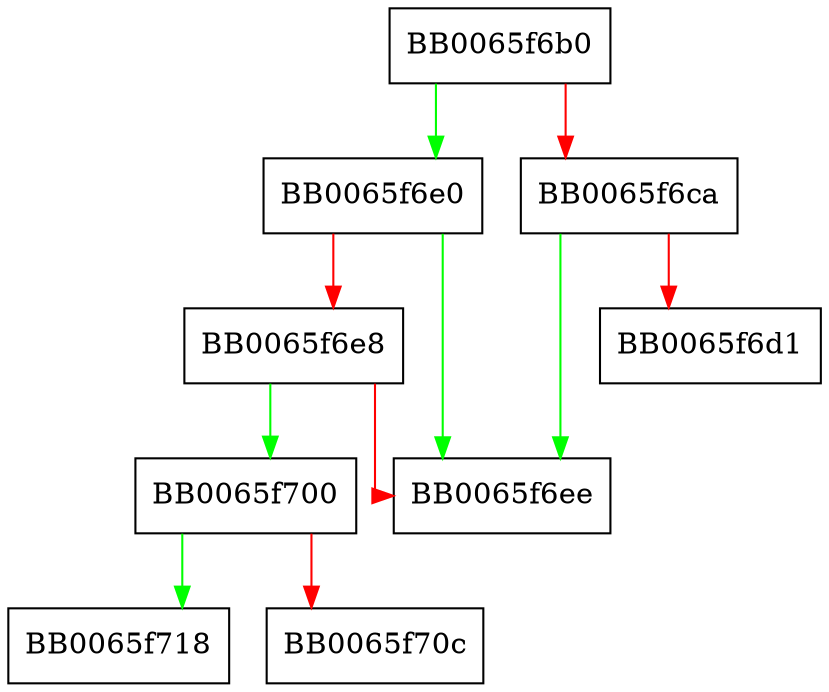 digraph ASIdOrRange_cmp {
  node [shape="box"];
  graph [splines=ortho];
  BB0065f6b0 -> BB0065f6e0 [color="green"];
  BB0065f6b0 -> BB0065f6ca [color="red"];
  BB0065f6ca -> BB0065f6ee [color="green"];
  BB0065f6ca -> BB0065f6d1 [color="red"];
  BB0065f6e0 -> BB0065f6ee [color="green"];
  BB0065f6e0 -> BB0065f6e8 [color="red"];
  BB0065f6e8 -> BB0065f700 [color="green"];
  BB0065f6e8 -> BB0065f6ee [color="red"];
  BB0065f700 -> BB0065f718 [color="green"];
  BB0065f700 -> BB0065f70c [color="red"];
}